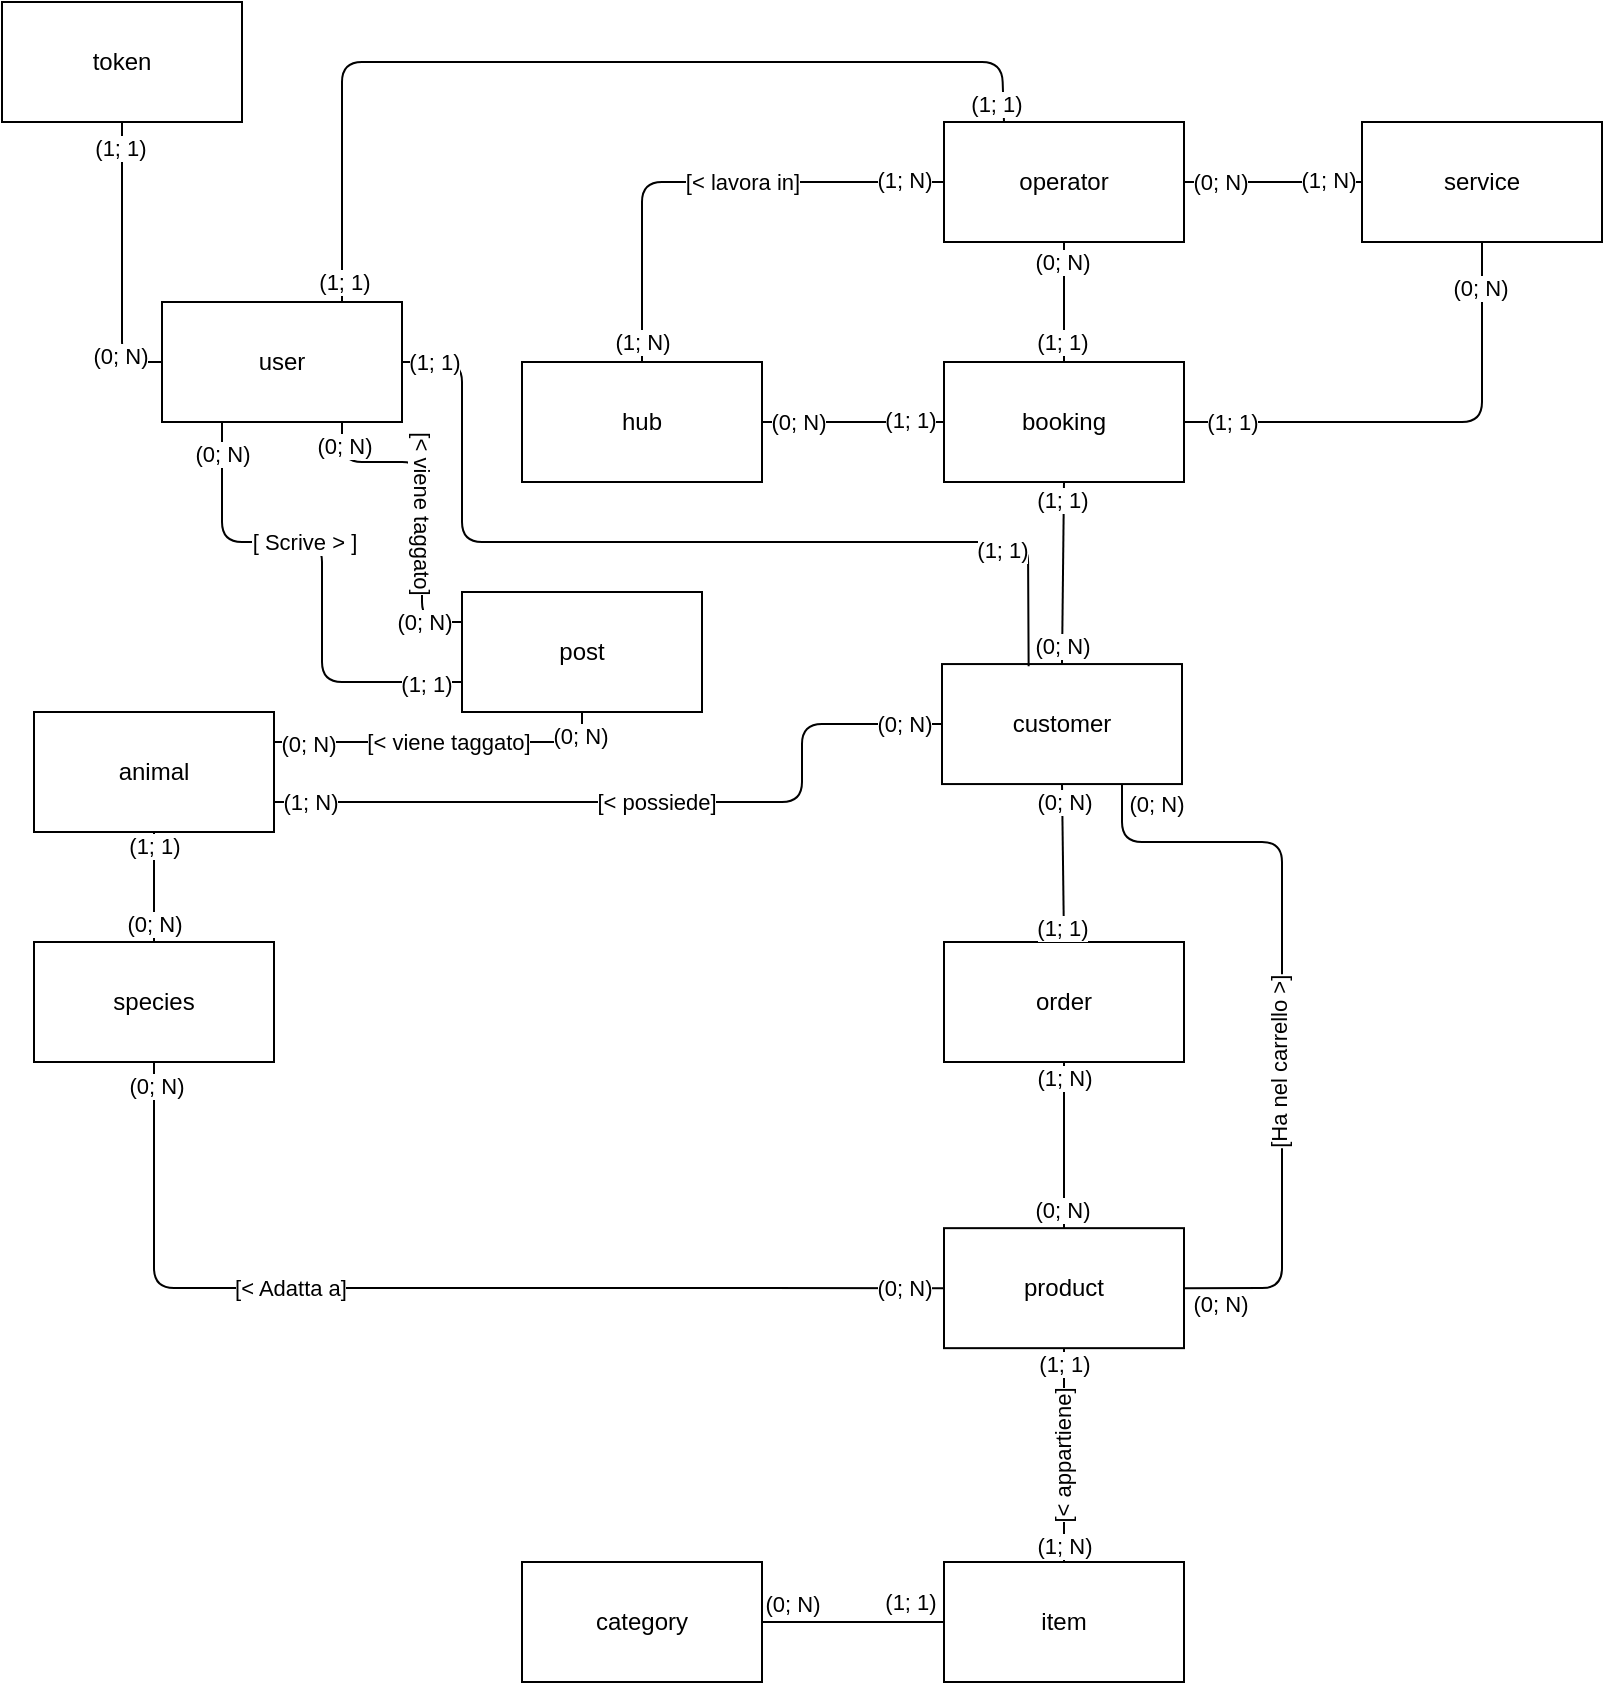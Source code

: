 <mxfile version="20.2.0" type="device"><diagram id="O505N3IfYbsR343N_0nD" name="Page-1"><mxGraphModel dx="1673" dy="931" grid="1" gridSize="10" guides="1" tooltips="1" connect="1" arrows="1" fold="1" page="1" pageScale="1" pageWidth="827" pageHeight="1169" math="0" shadow="0"><root><mxCell id="0"/><mxCell id="1" parent="0"/><mxCell id="1ZZP9NB2RKnV8mz228_E-1" value="customer" style="rounded=0;whiteSpace=wrap;html=1;" parent="1" vertex="1"><mxGeometry x="490" y="561.03" width="120" height="60" as="geometry"/></mxCell><mxCell id="1ZZP9NB2RKnV8mz228_E-3" value="token" style="rounded=0;whiteSpace=wrap;html=1;" parent="1" vertex="1"><mxGeometry x="20" y="230" width="120" height="60" as="geometry"/></mxCell><mxCell id="1ZZP9NB2RKnV8mz228_E-4" value="operator" style="rounded=0;whiteSpace=wrap;html=1;" parent="1" vertex="1"><mxGeometry x="491" y="290" width="120" height="60" as="geometry"/></mxCell><mxCell id="1ZZP9NB2RKnV8mz228_E-7" value="booking" style="rounded=0;whiteSpace=wrap;html=1;" parent="1" vertex="1"><mxGeometry x="491" y="410" width="120" height="60" as="geometry"/></mxCell><mxCell id="1ZZP9NB2RKnV8mz228_E-8" value="hub" style="rounded=0;whiteSpace=wrap;html=1;" parent="1" vertex="1"><mxGeometry x="280" y="410" width="120" height="60" as="geometry"/></mxCell><mxCell id="1ZZP9NB2RKnV8mz228_E-10" value="service" style="rounded=0;whiteSpace=wrap;html=1;" parent="1" vertex="1"><mxGeometry x="700" y="290" width="120" height="60" as="geometry"/></mxCell><mxCell id="1ZZP9NB2RKnV8mz228_E-11" value="category" style="rounded=0;whiteSpace=wrap;html=1;" parent="1" vertex="1"><mxGeometry x="280" y="1010.0" width="120" height="60" as="geometry"/></mxCell><mxCell id="1ZZP9NB2RKnV8mz228_E-12" value="item" style="rounded=0;whiteSpace=wrap;html=1;" parent="1" vertex="1"><mxGeometry x="491" y="1010" width="120" height="60" as="geometry"/></mxCell><mxCell id="1ZZP9NB2RKnV8mz228_E-13" value="order" style="rounded=0;whiteSpace=wrap;html=1;" parent="1" vertex="1"><mxGeometry x="491" y="700" width="120" height="60" as="geometry"/></mxCell><mxCell id="1ZZP9NB2RKnV8mz228_E-14" value="product" style="rounded=0;whiteSpace=wrap;html=1;" parent="1" vertex="1"><mxGeometry x="491" y="843.08" width="120" height="60" as="geometry"/></mxCell><mxCell id="1ZZP9NB2RKnV8mz228_E-15" value="" style="endArrow=none;html=1;exitX=0.5;exitY=0;exitDx=0;exitDy=0;entryX=0.5;entryY=1;entryDx=0;entryDy=0;" parent="1" source="1ZZP9NB2RKnV8mz228_E-12" target="1ZZP9NB2RKnV8mz228_E-14" edge="1"><mxGeometry width="50" height="50" relative="1" as="geometry"><mxPoint x="386" y="753.08" as="sourcePoint"/><mxPoint x="436" y="703.08" as="targetPoint"/><Array as="points"/></mxGeometry></mxCell><mxCell id="1ZZP9NB2RKnV8mz228_E-23" value="(1;&amp;nbsp;N)" style="edgeLabel;html=1;align=center;verticalAlign=middle;resizable=0;points=[];" parent="1ZZP9NB2RKnV8mz228_E-15" vertex="1" connectable="0"><mxGeometry x="-0.758" y="1" relative="1" as="geometry"><mxPoint x="1" y="5.1" as="offset"/></mxGeometry></mxCell><mxCell id="1ZZP9NB2RKnV8mz228_E-24" value="(1; 1)" style="edgeLabel;html=1;align=center;verticalAlign=middle;resizable=0;points=[];" parent="1ZZP9NB2RKnV8mz228_E-15" vertex="1" connectable="0"><mxGeometry x="0.805" relative="1" as="geometry"><mxPoint y="-2.45" as="offset"/></mxGeometry></mxCell><mxCell id="1ZZP9NB2RKnV8mz228_E-31" value="[&amp;lt; appartiene]" style="edgeLabel;html=1;align=center;verticalAlign=middle;resizable=0;points=[];rotation=-90;" parent="1ZZP9NB2RKnV8mz228_E-15" vertex="1" connectable="0"><mxGeometry x="-0.013" y="1" relative="1" as="geometry"><mxPoint as="offset"/></mxGeometry></mxCell><mxCell id="1ZZP9NB2RKnV8mz228_E-25" value="" style="endArrow=none;html=1;exitX=1;exitY=0.5;exitDx=0;exitDy=0;entryX=0;entryY=0.5;entryDx=0;entryDy=0;" parent="1" source="1ZZP9NB2RKnV8mz228_E-11" target="1ZZP9NB2RKnV8mz228_E-12" edge="1"><mxGeometry width="50" height="50" relative="1" as="geometry"><mxPoint x="426" y="823.08" as="sourcePoint"/><mxPoint x="476" y="773.08" as="targetPoint"/><Array as="points"/></mxGeometry></mxCell><mxCell id="1ZZP9NB2RKnV8mz228_E-26" value="(1; 1)" style="edgeLabel;html=1;align=center;verticalAlign=middle;resizable=0;points=[];" parent="1ZZP9NB2RKnV8mz228_E-25" vertex="1" connectable="0"><mxGeometry x="-0.789" relative="1" as="geometry"><mxPoint x="64.34" y="-10" as="offset"/></mxGeometry></mxCell><mxCell id="1ZZP9NB2RKnV8mz228_E-27" value="(0; N)" style="edgeLabel;html=1;align=center;verticalAlign=middle;resizable=0;points=[];" parent="1ZZP9NB2RKnV8mz228_E-25" vertex="1" connectable="0"><mxGeometry x="-0.842" relative="1" as="geometry"><mxPoint x="8.1" y="-9" as="offset"/></mxGeometry></mxCell><mxCell id="1ZZP9NB2RKnV8mz228_E-28" value="" style="endArrow=none;html=1;exitX=0.5;exitY=1;exitDx=0;exitDy=0;entryX=0.5;entryY=0;entryDx=0;entryDy=0;" parent="1" source="1ZZP9NB2RKnV8mz228_E-13" target="1ZZP9NB2RKnV8mz228_E-14" edge="1"><mxGeometry width="50" height="50" relative="1" as="geometry"><mxPoint x="426" y="883.08" as="sourcePoint"/><mxPoint x="556" y="883.08" as="targetPoint"/></mxGeometry></mxCell><mxCell id="1ZZP9NB2RKnV8mz228_E-29" value="(1;&amp;nbsp;N)" style="edgeLabel;html=1;align=center;verticalAlign=middle;resizable=0;points=[];" parent="1ZZP9NB2RKnV8mz228_E-28" vertex="1" connectable="0"><mxGeometry x="-0.758" y="1" relative="1" as="geometry"><mxPoint x="-1" y="-2.34" as="offset"/></mxGeometry></mxCell><mxCell id="1ZZP9NB2RKnV8mz228_E-30" value="(0; N)" style="edgeLabel;html=1;align=center;verticalAlign=middle;resizable=0;points=[];" parent="1ZZP9NB2RKnV8mz228_E-28" vertex="1" connectable="0"><mxGeometry x="0.805" relative="1" as="geometry"><mxPoint x="-1" y="-1.17" as="offset"/></mxGeometry></mxCell><mxCell id="1ZZP9NB2RKnV8mz228_E-32" value="" style="endArrow=none;html=1;exitX=0.5;exitY=1;exitDx=0;exitDy=0;entryX=0.5;entryY=0;entryDx=0;entryDy=0;" parent="1" source="1ZZP9NB2RKnV8mz228_E-1" target="1ZZP9NB2RKnV8mz228_E-13" edge="1"><mxGeometry width="50" height="50" relative="1" as="geometry"><mxPoint x="616" y="721.03" as="sourcePoint"/><mxPoint x="616" y="791.03" as="targetPoint"/></mxGeometry></mxCell><mxCell id="1ZZP9NB2RKnV8mz228_E-33" value="(0;&amp;nbsp;N)" style="edgeLabel;html=1;align=center;verticalAlign=middle;resizable=0;points=[];" parent="1ZZP9NB2RKnV8mz228_E-32" vertex="1" connectable="0"><mxGeometry x="-0.758" y="1" relative="1" as="geometry"><mxPoint x="-0.12" y="-0.67" as="offset"/></mxGeometry></mxCell><mxCell id="1ZZP9NB2RKnV8mz228_E-34" value="(1; 1)" style="edgeLabel;html=1;align=center;verticalAlign=middle;resizable=0;points=[];" parent="1ZZP9NB2RKnV8mz228_E-32" vertex="1" connectable="0"><mxGeometry x="0.805" relative="1" as="geometry"><mxPoint x="-0.9" y="-0.06" as="offset"/></mxGeometry></mxCell><mxCell id="1ZZP9NB2RKnV8mz228_E-35" value="animal" style="rounded=0;whiteSpace=wrap;html=1;" parent="1" vertex="1"><mxGeometry x="36" y="585" width="120" height="60" as="geometry"/></mxCell><mxCell id="1ZZP9NB2RKnV8mz228_E-36" value="species" style="rounded=0;whiteSpace=wrap;html=1;" parent="1" vertex="1"><mxGeometry x="36" y="700" width="120" height="60" as="geometry"/></mxCell><mxCell id="1ZZP9NB2RKnV8mz228_E-37" value="" style="endArrow=none;html=1;exitX=0.5;exitY=1;exitDx=0;exitDy=0;entryX=0;entryY=0.5;entryDx=0;entryDy=0;" parent="1" source="1ZZP9NB2RKnV8mz228_E-36" target="1ZZP9NB2RKnV8mz228_E-14" edge="1"><mxGeometry width="50" height="50" relative="1" as="geometry"><mxPoint x="156" y="753.08" as="sourcePoint"/><mxPoint x="156" y="823.08" as="targetPoint"/><Array as="points"><mxPoint x="96" y="873"/></Array></mxGeometry></mxCell><mxCell id="1ZZP9NB2RKnV8mz228_E-38" value="(0;&amp;nbsp;N)" style="edgeLabel;html=1;align=center;verticalAlign=middle;resizable=0;points=[];" parent="1ZZP9NB2RKnV8mz228_E-37" vertex="1" connectable="0"><mxGeometry x="-0.758" y="1" relative="1" as="geometry"><mxPoint y="-49.65" as="offset"/></mxGeometry></mxCell><mxCell id="1ZZP9NB2RKnV8mz228_E-39" value="(0; N)" style="edgeLabel;html=1;align=center;verticalAlign=middle;resizable=0;points=[];" parent="1ZZP9NB2RKnV8mz228_E-37" vertex="1" connectable="0"><mxGeometry x="0.805" relative="1" as="geometry"><mxPoint x="29.11" y="-2.22e-16" as="offset"/></mxGeometry></mxCell><mxCell id="1ZZP9NB2RKnV8mz228_E-40" value="[&amp;lt; Adatta a]" style="edgeLabel;html=1;align=center;verticalAlign=middle;resizable=0;points=[];direction=east;portConstraintRotation=0;rotation=0;" parent="1ZZP9NB2RKnV8mz228_E-37" vertex="1" connectable="0"><mxGeometry x="-0.236" y="-1" relative="1" as="geometry"><mxPoint x="-13" y="-1" as="offset"/></mxGeometry></mxCell><mxCell id="1ZZP9NB2RKnV8mz228_E-41" value="" style="endArrow=none;html=1;exitX=0.5;exitY=1;exitDx=0;exitDy=0;entryX=0.5;entryY=0;entryDx=0;entryDy=0;" parent="1" source="1ZZP9NB2RKnV8mz228_E-35" target="1ZZP9NB2RKnV8mz228_E-36" edge="1"><mxGeometry width="50" height="50" relative="1" as="geometry"><mxPoint x="126" y="601.03" as="sourcePoint"/><mxPoint x="126" y="693.08" as="targetPoint"/></mxGeometry></mxCell><mxCell id="1ZZP9NB2RKnV8mz228_E-42" value="(1;&amp;nbsp;1)" style="edgeLabel;html=1;align=center;verticalAlign=middle;resizable=0;points=[];" parent="1ZZP9NB2RKnV8mz228_E-41" vertex="1" connectable="0"><mxGeometry x="-0.758" y="1" relative="1" as="geometry"><mxPoint x="-1" as="offset"/></mxGeometry></mxCell><mxCell id="1ZZP9NB2RKnV8mz228_E-43" value="(0; N)" style="edgeLabel;html=1;align=center;verticalAlign=middle;resizable=0;points=[];" parent="1ZZP9NB2RKnV8mz228_E-41" vertex="1" connectable="0"><mxGeometry x="0.805" relative="1" as="geometry"><mxPoint y="-3.43" as="offset"/></mxGeometry></mxCell><mxCell id="1ZZP9NB2RKnV8mz228_E-50" value="" style="endArrow=none;html=1;entryX=0.25;entryY=1;entryDx=0;entryDy=0;startArrow=none;exitX=0;exitY=0.75;exitDx=0;exitDy=0;" parent="1" source="1ZZP9NB2RKnV8mz228_E-6" target="4Iurv_4xMAwaocXtxnlx-1" edge="1"><mxGeometry width="50" height="50" relative="1" as="geometry"><mxPoint x="360" y="670" as="sourcePoint"/><mxPoint x="340" y="610" as="targetPoint"/><Array as="points"><mxPoint x="180" y="570"/><mxPoint x="180" y="500"/><mxPoint x="130" y="500"/></Array></mxGeometry></mxCell><mxCell id="1ZZP9NB2RKnV8mz228_E-52" value="(0; N)" style="edgeLabel;html=1;align=center;verticalAlign=middle;resizable=0;points=[];" parent="1ZZP9NB2RKnV8mz228_E-50" vertex="1" connectable="0"><mxGeometry x="0.805" relative="1" as="geometry"><mxPoint y="-9" as="offset"/></mxGeometry></mxCell><mxCell id="4Iurv_4xMAwaocXtxnlx-15" value="[ Scrive &amp;gt; ]" style="edgeLabel;html=1;align=center;verticalAlign=middle;resizable=0;points=[];" parent="1ZZP9NB2RKnV8mz228_E-50" vertex="1" connectable="0"><mxGeometry x="-0.053" y="2" relative="1" as="geometry"><mxPoint x="-7" y="-22" as="offset"/></mxGeometry></mxCell><mxCell id="4Iurv_4xMAwaocXtxnlx-16" value="(1; 1)" style="edgeLabel;html=1;align=center;verticalAlign=middle;resizable=0;points=[];" parent="1ZZP9NB2RKnV8mz228_E-50" vertex="1" connectable="0"><mxGeometry x="-0.633" y="1" relative="1" as="geometry"><mxPoint x="28" as="offset"/></mxGeometry></mxCell><mxCell id="1ZZP9NB2RKnV8mz228_E-57" value="" style="endArrow=none;html=1;entryX=0;entryY=0.25;entryDx=0;entryDy=0;exitX=0.75;exitY=1;exitDx=0;exitDy=0;" parent="1" source="4Iurv_4xMAwaocXtxnlx-1" target="1ZZP9NB2RKnV8mz228_E-6" edge="1"><mxGeometry width="50" height="50" relative="1" as="geometry"><mxPoint x="486" y="621.03" as="sourcePoint"/><mxPoint x="616" y="711.03" as="targetPoint"/><Array as="points"><mxPoint x="190" y="460"/><mxPoint x="230" y="460"/><mxPoint x="230" y="540"/></Array></mxGeometry></mxCell><mxCell id="1ZZP9NB2RKnV8mz228_E-58" value="(0;&amp;nbsp;N)" style="edgeLabel;html=1;align=center;verticalAlign=middle;resizable=0;points=[];" parent="1ZZP9NB2RKnV8mz228_E-57" vertex="1" connectable="0"><mxGeometry x="-0.758" y="1" relative="1" as="geometry"><mxPoint y="-8" as="offset"/></mxGeometry></mxCell><mxCell id="1ZZP9NB2RKnV8mz228_E-59" value="(0; N)" style="edgeLabel;html=1;align=center;verticalAlign=middle;resizable=0;points=[];" parent="1ZZP9NB2RKnV8mz228_E-57" vertex="1" connectable="0"><mxGeometry x="0.805" relative="1" as="geometry"><mxPoint x="-4" as="offset"/></mxGeometry></mxCell><mxCell id="1ZZP9NB2RKnV8mz228_E-61" value="[&amp;lt; viene taggato]" style="edgeLabel;html=1;align=center;verticalAlign=middle;resizable=0;points=[];rotation=90;" parent="1ZZP9NB2RKnV8mz228_E-57" vertex="1" connectable="0"><mxGeometry x="0.022" y="1" relative="1" as="geometry"><mxPoint x="-1" y="3" as="offset"/></mxGeometry></mxCell><mxCell id="1ZZP9NB2RKnV8mz228_E-62" value="" style="endArrow=none;html=1;exitX=1;exitY=0.25;exitDx=0;exitDy=0;entryX=0.5;entryY=1;entryDx=0;entryDy=0;" parent="1" source="1ZZP9NB2RKnV8mz228_E-35" target="1ZZP9NB2RKnV8mz228_E-6" edge="1"><mxGeometry width="50" height="50" relative="1" as="geometry"><mxPoint x="586" y="631.03" as="sourcePoint"/><mxPoint x="200" y="606" as="targetPoint"/><Array as="points"><mxPoint x="310" y="600"/></Array></mxGeometry></mxCell><mxCell id="1ZZP9NB2RKnV8mz228_E-63" value="(0;&amp;nbsp;N)" style="edgeLabel;html=1;align=center;verticalAlign=middle;resizable=0;points=[];" parent="1ZZP9NB2RKnV8mz228_E-62" vertex="1" connectable="0"><mxGeometry x="-0.758" y="1" relative="1" as="geometry"><mxPoint x="-3.31" y="1.98" as="offset"/></mxGeometry></mxCell><mxCell id="1ZZP9NB2RKnV8mz228_E-64" value="(0; N)" style="edgeLabel;html=1;align=center;verticalAlign=middle;resizable=0;points=[];" parent="1ZZP9NB2RKnV8mz228_E-62" vertex="1" connectable="0"><mxGeometry x="0.805" relative="1" as="geometry"><mxPoint y="-3.43" as="offset"/></mxGeometry></mxCell><mxCell id="1ZZP9NB2RKnV8mz228_E-65" value="[&amp;lt; viene taggato]" style="edgeLabel;html=1;align=center;verticalAlign=middle;resizable=0;points=[];rotation=0;" parent="1ZZP9NB2RKnV8mz228_E-62" vertex="1" connectable="0"><mxGeometry x="0.022" y="1" relative="1" as="geometry"><mxPoint y="1" as="offset"/></mxGeometry></mxCell><mxCell id="1ZZP9NB2RKnV8mz228_E-69" value="" style="endArrow=none;html=1;entryX=0.75;entryY=1;entryDx=0;entryDy=0;exitX=1;exitY=0.5;exitDx=0;exitDy=0;" parent="1" source="1ZZP9NB2RKnV8mz228_E-14" target="1ZZP9NB2RKnV8mz228_E-1" edge="1"><mxGeometry width="50" height="50" relative="1" as="geometry"><mxPoint x="751" y="730" as="sourcePoint"/><mxPoint x="801" y="680" as="targetPoint"/><Array as="points"><mxPoint x="660" y="873"/><mxPoint x="660" y="650"/><mxPoint x="580" y="650"/></Array></mxGeometry></mxCell><mxCell id="1ZZP9NB2RKnV8mz228_E-70" value="(0; N)" style="edgeLabel;html=1;align=center;verticalAlign=middle;resizable=0;points=[];" parent="1ZZP9NB2RKnV8mz228_E-69" vertex="1" connectable="0"><mxGeometry x="-0.922" relative="1" as="geometry"><mxPoint x="2.52" y="7.94" as="offset"/></mxGeometry></mxCell><mxCell id="1ZZP9NB2RKnV8mz228_E-71" value="(0; N)" style="edgeLabel;html=1;align=center;verticalAlign=middle;resizable=0;points=[];" parent="1ZZP9NB2RKnV8mz228_E-69" vertex="1" connectable="0"><mxGeometry x="0.935" y="2" relative="1" as="geometry"><mxPoint x="19" y="-3.07" as="offset"/></mxGeometry></mxCell><mxCell id="1ZZP9NB2RKnV8mz228_E-72" value="[Ha nel carrello &amp;gt;]" style="edgeLabel;html=1;align=center;verticalAlign=middle;resizable=0;points=[];rotation=-90;" parent="1ZZP9NB2RKnV8mz228_E-69" vertex="1" connectable="0"><mxGeometry x="0.042" y="2" relative="1" as="geometry"><mxPoint y="36.62" as="offset"/></mxGeometry></mxCell><mxCell id="1ZZP9NB2RKnV8mz228_E-73" value="" style="endArrow=none;html=1;entryX=0.5;entryY=1;entryDx=0;entryDy=0;exitX=0;exitY=0.5;exitDx=0;exitDy=0;" parent="1" source="4Iurv_4xMAwaocXtxnlx-1" target="1ZZP9NB2RKnV8mz228_E-3" edge="1"><mxGeometry width="50" height="50" relative="1" as="geometry"><mxPoint x="30" y="260" as="sourcePoint"/><mxPoint x="771" y="590" as="targetPoint"/><Array as="points"><mxPoint x="80" y="410"/></Array></mxGeometry></mxCell><mxCell id="1ZZP9NB2RKnV8mz228_E-74" value="(0; N)" style="edgeLabel;html=1;align=center;verticalAlign=middle;resizable=0;points=[];" parent="1ZZP9NB2RKnV8mz228_E-73" vertex="1" connectable="0"><mxGeometry x="-0.749" relative="1" as="geometry"><mxPoint x="-4" y="-3" as="offset"/></mxGeometry></mxCell><mxCell id="1ZZP9NB2RKnV8mz228_E-75" value="(1; 1)" style="edgeLabel;html=1;align=center;verticalAlign=middle;resizable=0;points=[];" parent="1ZZP9NB2RKnV8mz228_E-73" vertex="1" connectable="0"><mxGeometry x="0.819" y="1" relative="1" as="geometry"><mxPoint as="offset"/></mxGeometry></mxCell><mxCell id="1ZZP9NB2RKnV8mz228_E-76" value="" style="endArrow=none;html=1;entryX=0.5;entryY=1;entryDx=0;entryDy=0;exitX=0.5;exitY=0;exitDx=0;exitDy=0;" parent="1" source="1ZZP9NB2RKnV8mz228_E-1" target="1ZZP9NB2RKnV8mz228_E-7" edge="1"><mxGeometry width="50" height="50" relative="1" as="geometry"><mxPoint x="461" y="480" as="sourcePoint"/><mxPoint x="511" y="430" as="targetPoint"/></mxGeometry></mxCell><mxCell id="1ZZP9NB2RKnV8mz228_E-77" value="(1; 1)" style="edgeLabel;html=1;align=center;verticalAlign=middle;resizable=0;points=[];" parent="1ZZP9NB2RKnV8mz228_E-76" vertex="1" connectable="0"><mxGeometry x="0.813" y="1" relative="1" as="geometry"><mxPoint as="offset"/></mxGeometry></mxCell><mxCell id="1ZZP9NB2RKnV8mz228_E-78" value="(0; N)" style="edgeLabel;html=1;align=center;verticalAlign=middle;resizable=0;points=[];" parent="1ZZP9NB2RKnV8mz228_E-76" vertex="1" connectable="0"><mxGeometry x="-0.874" relative="1" as="geometry"><mxPoint y="-3.44" as="offset"/></mxGeometry></mxCell><mxCell id="1ZZP9NB2RKnV8mz228_E-80" value="" style="endArrow=none;html=1;entryX=0.5;entryY=1;entryDx=0;entryDy=0;exitX=1;exitY=0.5;exitDx=0;exitDy=0;" parent="1" source="1ZZP9NB2RKnV8mz228_E-7" target="1ZZP9NB2RKnV8mz228_E-10" edge="1"><mxGeometry width="50" height="50" relative="1" as="geometry"><mxPoint x="616" y="571.03" as="sourcePoint"/><mxPoint x="616" y="470" as="targetPoint"/><Array as="points"><mxPoint x="760" y="440"/></Array></mxGeometry></mxCell><mxCell id="1ZZP9NB2RKnV8mz228_E-81" value="(0; N)" style="edgeLabel;html=1;align=center;verticalAlign=middle;resizable=0;points=[];" parent="1ZZP9NB2RKnV8mz228_E-80" vertex="1" connectable="0"><mxGeometry x="0.813" y="1" relative="1" as="geometry"><mxPoint as="offset"/></mxGeometry></mxCell><mxCell id="1ZZP9NB2RKnV8mz228_E-82" value="(1; 1)" style="edgeLabel;html=1;align=center;verticalAlign=middle;resizable=0;points=[];" parent="1ZZP9NB2RKnV8mz228_E-80" vertex="1" connectable="0"><mxGeometry x="-0.874" relative="1" as="geometry"><mxPoint x="8.66" as="offset"/></mxGeometry></mxCell><mxCell id="1ZZP9NB2RKnV8mz228_E-83" value="" style="endArrow=none;html=1;entryX=0.5;entryY=1;entryDx=0;entryDy=0;exitX=0.5;exitY=0;exitDx=0;exitDy=0;" parent="1" source="1ZZP9NB2RKnV8mz228_E-7" target="1ZZP9NB2RKnV8mz228_E-4" edge="1"><mxGeometry width="50" height="50" relative="1" as="geometry"><mxPoint x="560" y="571.03" as="sourcePoint"/><mxPoint x="561" y="480" as="targetPoint"/></mxGeometry></mxCell><mxCell id="1ZZP9NB2RKnV8mz228_E-84" value="(1; 1)" style="edgeLabel;html=1;align=center;verticalAlign=middle;resizable=0;points=[];" parent="1ZZP9NB2RKnV8mz228_E-83" vertex="1" connectable="0"><mxGeometry x="0.813" y="1" relative="1" as="geometry"><mxPoint y="44.46" as="offset"/></mxGeometry></mxCell><mxCell id="1ZZP9NB2RKnV8mz228_E-85" value="(0; N)" style="edgeLabel;html=1;align=center;verticalAlign=middle;resizable=0;points=[];" parent="1ZZP9NB2RKnV8mz228_E-83" vertex="1" connectable="0"><mxGeometry x="-0.874" relative="1" as="geometry"><mxPoint x="-0.94" y="-46.55" as="offset"/></mxGeometry></mxCell><mxCell id="1ZZP9NB2RKnV8mz228_E-86" value="" style="endArrow=none;html=1;entryX=0;entryY=0.5;entryDx=0;entryDy=0;exitX=1;exitY=0.5;exitDx=0;exitDy=0;" parent="1" source="1ZZP9NB2RKnV8mz228_E-8" target="1ZZP9NB2RKnV8mz228_E-7" edge="1"><mxGeometry width="50" height="50" relative="1" as="geometry"><mxPoint x="451" y="480" as="sourcePoint"/><mxPoint x="450" y="420" as="targetPoint"/></mxGeometry></mxCell><mxCell id="1ZZP9NB2RKnV8mz228_E-87" value="(1; 1)" style="edgeLabel;html=1;align=center;verticalAlign=middle;resizable=0;points=[];" parent="1ZZP9NB2RKnV8mz228_E-86" vertex="1" connectable="0"><mxGeometry x="0.813" y="1" relative="1" as="geometry"><mxPoint x="-8.76" as="offset"/></mxGeometry></mxCell><mxCell id="1ZZP9NB2RKnV8mz228_E-88" value="(0; N)" style="edgeLabel;html=1;align=center;verticalAlign=middle;resizable=0;points=[];" parent="1ZZP9NB2RKnV8mz228_E-86" vertex="1" connectable="0"><mxGeometry x="-0.874" relative="1" as="geometry"><mxPoint x="12.48" as="offset"/></mxGeometry></mxCell><mxCell id="1ZZP9NB2RKnV8mz228_E-95" value="" style="endArrow=none;html=1;entryX=0;entryY=0.5;entryDx=0;entryDy=0;exitX=0.5;exitY=0;exitDx=0;exitDy=0;" parent="1" source="1ZZP9NB2RKnV8mz228_E-8" target="1ZZP9NB2RKnV8mz228_E-4" edge="1"><mxGeometry width="50" height="50" relative="1" as="geometry"><mxPoint x="350" y="370" as="sourcePoint"/><mxPoint x="400" y="320" as="targetPoint"/><Array as="points"><mxPoint x="340" y="320"/></Array></mxGeometry></mxCell><mxCell id="1ZZP9NB2RKnV8mz228_E-96" value="(1; N)" style="edgeLabel;html=1;align=center;verticalAlign=middle;resizable=0;points=[];" parent="1ZZP9NB2RKnV8mz228_E-95" vertex="1" connectable="0"><mxGeometry x="0.829" y="1" relative="1" as="geometry"><mxPoint as="offset"/></mxGeometry></mxCell><mxCell id="1ZZP9NB2RKnV8mz228_E-97" value="(1; N)" style="edgeLabel;html=1;align=center;verticalAlign=middle;resizable=0;points=[];" parent="1ZZP9NB2RKnV8mz228_E-95" vertex="1" connectable="0"><mxGeometry x="-0.919" relative="1" as="geometry"><mxPoint as="offset"/></mxGeometry></mxCell><mxCell id="1ZZP9NB2RKnV8mz228_E-98" value="[&amp;lt; lavora in]" style="edgeLabel;html=1;align=center;verticalAlign=middle;resizable=0;points=[];rotation=0;" parent="1ZZP9NB2RKnV8mz228_E-95" vertex="1" connectable="0"><mxGeometry x="-0.072" y="3" relative="1" as="geometry"><mxPoint x="28" y="3" as="offset"/></mxGeometry></mxCell><mxCell id="4Iurv_4xMAwaocXtxnlx-1" value="user" style="rounded=0;whiteSpace=wrap;html=1;" parent="1" vertex="1"><mxGeometry x="100" y="380" width="120" height="60" as="geometry"/></mxCell><mxCell id="4Iurv_4xMAwaocXtxnlx-2" value="" style="endArrow=none;html=1;entryX=0.75;entryY=0;entryDx=0;entryDy=0;exitX=0.25;exitY=0;exitDx=0;exitDy=0;" parent="1" source="1ZZP9NB2RKnV8mz228_E-4" target="4Iurv_4xMAwaocXtxnlx-1" edge="1"><mxGeometry width="50" height="50" relative="1" as="geometry"><mxPoint x="110" y="420" as="sourcePoint"/><mxPoint x="90" y="330.0" as="targetPoint"/><Array as="points"><mxPoint x="520" y="260"/><mxPoint x="190" y="260"/></Array></mxGeometry></mxCell><mxCell id="4Iurv_4xMAwaocXtxnlx-3" value="(1; 1)" style="edgeLabel;html=1;align=center;verticalAlign=middle;resizable=0;points=[];" parent="4Iurv_4xMAwaocXtxnlx-2" vertex="1" connectable="0"><mxGeometry x="-0.749" relative="1" as="geometry"><mxPoint x="27" y="21" as="offset"/></mxGeometry></mxCell><mxCell id="4Iurv_4xMAwaocXtxnlx-4" value="(1; 1)" style="edgeLabel;html=1;align=center;verticalAlign=middle;resizable=0;points=[];" parent="4Iurv_4xMAwaocXtxnlx-2" vertex="1" connectable="0"><mxGeometry x="0.819" y="1" relative="1" as="geometry"><mxPoint y="33" as="offset"/></mxGeometry></mxCell><mxCell id="4Iurv_4xMAwaocXtxnlx-5" value="" style="endArrow=none;html=1;entryX=1;entryY=0.5;entryDx=0;entryDy=0;exitX=0.361;exitY=0.019;exitDx=0;exitDy=0;exitPerimeter=0;" parent="1" source="1ZZP9NB2RKnV8mz228_E-1" target="4Iurv_4xMAwaocXtxnlx-1" edge="1"><mxGeometry width="50" height="50" relative="1" as="geometry"><mxPoint x="531" y="300.0" as="sourcePoint"/><mxPoint x="200" y="390" as="targetPoint"/><Array as="points"><mxPoint x="533" y="500"/><mxPoint x="250" y="500"/><mxPoint x="250" y="410"/></Array></mxGeometry></mxCell><mxCell id="4Iurv_4xMAwaocXtxnlx-6" value="(1; 1)" style="edgeLabel;html=1;align=center;verticalAlign=middle;resizable=0;points=[];" parent="4Iurv_4xMAwaocXtxnlx-5" vertex="1" connectable="0"><mxGeometry x="-0.749" relative="1" as="geometry"><mxPoint x="-13" as="offset"/></mxGeometry></mxCell><mxCell id="4Iurv_4xMAwaocXtxnlx-7" value="(1; 1)" style="edgeLabel;html=1;align=center;verticalAlign=middle;resizable=0;points=[];" parent="4Iurv_4xMAwaocXtxnlx-5" vertex="1" connectable="0"><mxGeometry x="0.819" y="1" relative="1" as="geometry"><mxPoint x="-13" y="-12" as="offset"/></mxGeometry></mxCell><mxCell id="1ZZP9NB2RKnV8mz228_E-6" value="post" style="rounded=0;whiteSpace=wrap;html=1;" parent="1" vertex="1"><mxGeometry x="250" y="525" width="120" height="60" as="geometry"/></mxCell><mxCell id="4Iurv_4xMAwaocXtxnlx-17" value="" style="endArrow=none;html=1;exitX=1;exitY=0.75;exitDx=0;exitDy=0;entryX=0;entryY=0.5;entryDx=0;entryDy=0;" parent="1" source="1ZZP9NB2RKnV8mz228_E-35" target="1ZZP9NB2RKnV8mz228_E-1" edge="1"><mxGeometry width="50" height="50" relative="1" as="geometry"><mxPoint x="200" y="670" as="sourcePoint"/><mxPoint x="354" y="640" as="targetPoint"/><Array as="points"><mxPoint x="420" y="630"/><mxPoint x="420" y="591"/></Array></mxGeometry></mxCell><mxCell id="4Iurv_4xMAwaocXtxnlx-18" value="(1;&amp;nbsp;N)" style="edgeLabel;html=1;align=center;verticalAlign=middle;resizable=0;points=[];" parent="4Iurv_4xMAwaocXtxnlx-17" vertex="1" connectable="0"><mxGeometry x="-0.758" y="1" relative="1" as="geometry"><mxPoint x="-27" y="1" as="offset"/></mxGeometry></mxCell><mxCell id="4Iurv_4xMAwaocXtxnlx-19" value="(0; N)" style="edgeLabel;html=1;align=center;verticalAlign=middle;resizable=0;points=[];" parent="4Iurv_4xMAwaocXtxnlx-17" vertex="1" connectable="0"><mxGeometry x="0.805" relative="1" as="geometry"><mxPoint x="17" as="offset"/></mxGeometry></mxCell><mxCell id="4Iurv_4xMAwaocXtxnlx-20" value="[&amp;lt; possiede]" style="edgeLabel;html=1;align=center;verticalAlign=middle;resizable=0;points=[];rotation=0;" parent="4Iurv_4xMAwaocXtxnlx-17" vertex="1" connectable="0"><mxGeometry x="0.022" y="1" relative="1" as="geometry"><mxPoint y="1" as="offset"/></mxGeometry></mxCell><mxCell id="BTsmNk2YZXsbdhxFLXyM-1" value="" style="endArrow=none;html=1;entryX=0;entryY=0.5;entryDx=0;entryDy=0;exitX=1;exitY=0.5;exitDx=0;exitDy=0;" edge="1" parent="1" source="1ZZP9NB2RKnV8mz228_E-4" target="1ZZP9NB2RKnV8mz228_E-10"><mxGeometry width="50" height="50" relative="1" as="geometry"><mxPoint x="410" y="450" as="sourcePoint"/><mxPoint x="501" y="450" as="targetPoint"/></mxGeometry></mxCell><mxCell id="BTsmNk2YZXsbdhxFLXyM-2" value="(1; N)" style="edgeLabel;html=1;align=center;verticalAlign=middle;resizable=0;points=[];" vertex="1" connectable="0" parent="BTsmNk2YZXsbdhxFLXyM-1"><mxGeometry x="0.813" y="1" relative="1" as="geometry"><mxPoint x="-8.76" as="offset"/></mxGeometry></mxCell><mxCell id="BTsmNk2YZXsbdhxFLXyM-3" value="(0; N)" style="edgeLabel;html=1;align=center;verticalAlign=middle;resizable=0;points=[];" vertex="1" connectable="0" parent="BTsmNk2YZXsbdhxFLXyM-1"><mxGeometry x="-0.874" relative="1" as="geometry"><mxPoint x="12.48" as="offset"/></mxGeometry></mxCell></root></mxGraphModel></diagram></mxfile>